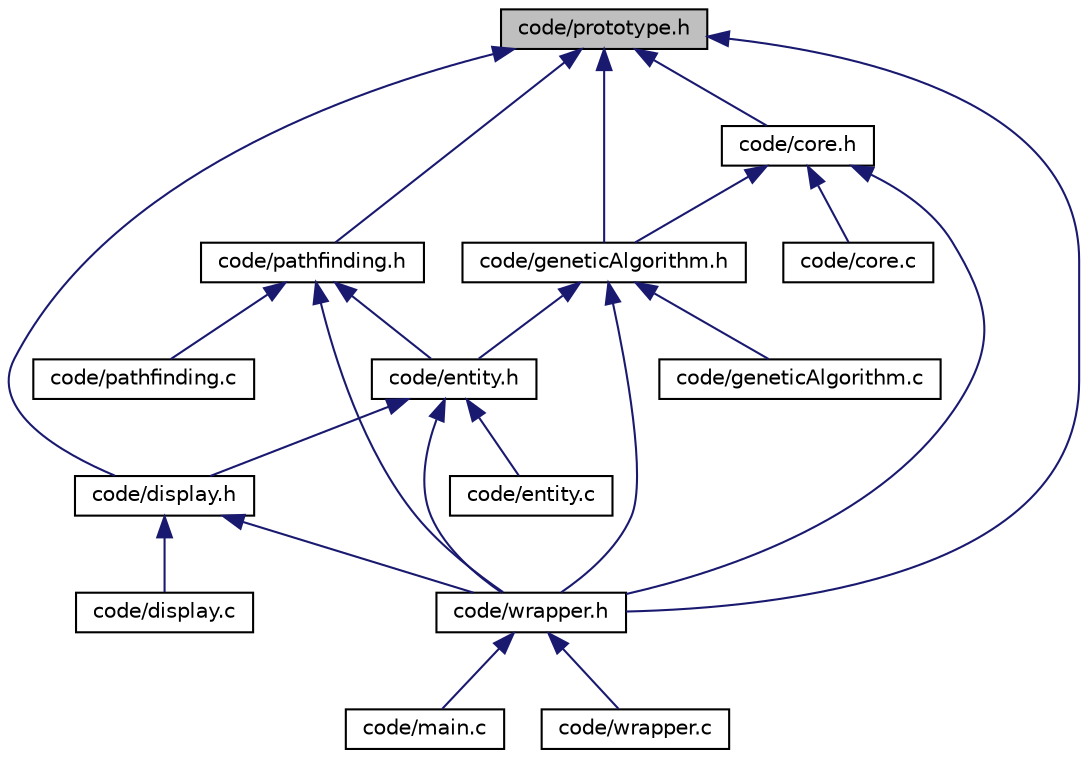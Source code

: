 digraph "code/prototype.h"
{
  edge [fontname="Helvetica",fontsize="10",labelfontname="Helvetica",labelfontsize="10"];
  node [fontname="Helvetica",fontsize="10",shape=record];
  Node1 [label="code/prototype.h",height=0.2,width=0.4,color="black", fillcolor="grey75", style="filled", fontcolor="black"];
  Node1 -> Node2 [dir="back",color="midnightblue",fontsize="10",style="solid",fontname="Helvetica"];
  Node2 [label="code/core.h",height=0.2,width=0.4,color="black", fillcolor="white", style="filled",URL="$core_8h.html",tooltip="Prototypes of the core project. "];
  Node2 -> Node3 [dir="back",color="midnightblue",fontsize="10",style="solid",fontname="Helvetica"];
  Node3 [label="code/core.c",height=0.2,width=0.4,color="black", fillcolor="white", style="filled",URL="$core_8c.html",tooltip="Core of the project. "];
  Node2 -> Node4 [dir="back",color="midnightblue",fontsize="10",style="solid",fontname="Helvetica"];
  Node4 [label="code/geneticAlgorithm.h",height=0.2,width=0.4,color="black", fillcolor="white", style="filled",URL="$geneticAlgorithm_8h.html",tooltip="Prototypes of the genetic Algorithm. "];
  Node4 -> Node5 [dir="back",color="midnightblue",fontsize="10",style="solid",fontname="Helvetica"];
  Node5 [label="code/entity.h",height=0.2,width=0.4,color="black", fillcolor="white", style="filled",URL="$entity_8h.html",tooltip="Prototype of functions in entity.c. "];
  Node5 -> Node6 [dir="back",color="midnightblue",fontsize="10",style="solid",fontname="Helvetica"];
  Node6 [label="code/display.h",height=0.2,width=0.4,color="black", fillcolor="white", style="filled",URL="$display_8h.html",tooltip="Prototypes of the functions in display.c. "];
  Node6 -> Node7 [dir="back",color="midnightblue",fontsize="10",style="solid",fontname="Helvetica"];
  Node7 [label="code/display.c",height=0.2,width=0.4,color="black", fillcolor="white", style="filled",URL="$display_8c.html",tooltip="Functions used to display elements on screen using SDL. "];
  Node6 -> Node8 [dir="back",color="midnightblue",fontsize="10",style="solid",fontname="Helvetica"];
  Node8 [label="code/wrapper.h",height=0.2,width=0.4,color="black", fillcolor="white", style="filled",URL="$wrapper_8h.html",tooltip="wrapper functions to keep the main.c clear "];
  Node8 -> Node9 [dir="back",color="midnightblue",fontsize="10",style="solid",fontname="Helvetica"];
  Node9 [label="code/main.c",height=0.2,width=0.4,color="black", fillcolor="white", style="filled",URL="$main_8c.html",tooltip="main of the project "];
  Node8 -> Node10 [dir="back",color="midnightblue",fontsize="10",style="solid",fontname="Helvetica"];
  Node10 [label="code/wrapper.c",height=0.2,width=0.4,color="black", fillcolor="white", style="filled",URL="$wrapper_8c.html",tooltip="Wrapper functions. "];
  Node5 -> Node11 [dir="back",color="midnightblue",fontsize="10",style="solid",fontname="Helvetica"];
  Node11 [label="code/entity.c",height=0.2,width=0.4,color="black", fillcolor="white", style="filled",URL="$entity_8c.html",tooltip="Functions and the structure used by the neural network to navigate in the Field. "];
  Node5 -> Node8 [dir="back",color="midnightblue",fontsize="10",style="solid",fontname="Helvetica"];
  Node4 -> Node12 [dir="back",color="midnightblue",fontsize="10",style="solid",fontname="Helvetica"];
  Node12 [label="code/geneticAlgorithm.c",height=0.2,width=0.4,color="black", fillcolor="white", style="filled",URL="$geneticAlgorithm_8c.html",tooltip="Functions of the genetic Algorithm. "];
  Node4 -> Node8 [dir="back",color="midnightblue",fontsize="10",style="solid",fontname="Helvetica"];
  Node2 -> Node8 [dir="back",color="midnightblue",fontsize="10",style="solid",fontname="Helvetica"];
  Node1 -> Node6 [dir="back",color="midnightblue",fontsize="10",style="solid",fontname="Helvetica"];
  Node1 -> Node13 [dir="back",color="midnightblue",fontsize="10",style="solid",fontname="Helvetica"];
  Node13 [label="code/pathfinding.h",height=0.2,width=0.4,color="black", fillcolor="white", style="filled",URL="$pathfinding_8h.html",tooltip="Prototypes of the A* pathfinding algorithm. "];
  Node13 -> Node5 [dir="back",color="midnightblue",fontsize="10",style="solid",fontname="Helvetica"];
  Node13 -> Node8 [dir="back",color="midnightblue",fontsize="10",style="solid",fontname="Helvetica"];
  Node13 -> Node14 [dir="back",color="midnightblue",fontsize="10",style="solid",fontname="Helvetica"];
  Node14 [label="code/pathfinding.c",height=0.2,width=0.4,color="black", fillcolor="white", style="filled",URL="$pathfinding_8c.html",tooltip="A* pathfinding algorythme. "];
  Node1 -> Node4 [dir="back",color="midnightblue",fontsize="10",style="solid",fontname="Helvetica"];
  Node1 -> Node8 [dir="back",color="midnightblue",fontsize="10",style="solid",fontname="Helvetica"];
}
